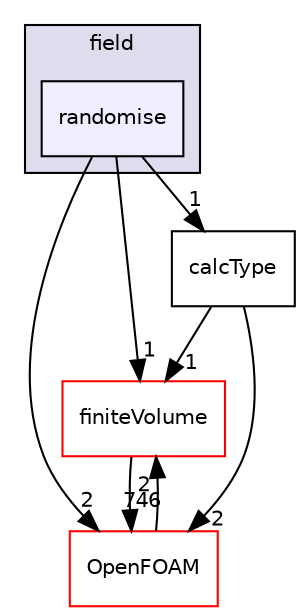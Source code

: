 digraph "src/postProcessing/foamCalcFunctions/field/randomise" {
  bgcolor=transparent;
  compound=true
  node [ fontsize="10", fontname="Helvetica"];
  edge [ labelfontsize="10", labelfontname="Helvetica"];
  subgraph clusterdir_bfcb018a42f8a829ae9e479a66188d55 {
    graph [ bgcolor="#ddddee", pencolor="black", label="field" fontname="Helvetica", fontsize="10", URL="dir_bfcb018a42f8a829ae9e479a66188d55.html"]
  dir_b3079051bd095a02590c3a0b5c976e09 [shape=box, label="randomise", style="filled", fillcolor="#eeeeff", pencolor="black", URL="dir_b3079051bd095a02590c3a0b5c976e09.html"];
  }
  dir_9bd15774b555cf7259a6fa18f99fe99b [shape=box label="finiteVolume" color="red" URL="dir_9bd15774b555cf7259a6fa18f99fe99b.html"];
  dir_c5473ff19b20e6ec4dfe5c310b3778a8 [shape=box label="OpenFOAM" color="red" URL="dir_c5473ff19b20e6ec4dfe5c310b3778a8.html"];
  dir_8cc17f8dfc78ec3c29315950341ce9ca [shape=box label="calcType" URL="dir_8cc17f8dfc78ec3c29315950341ce9ca.html"];
  dir_9bd15774b555cf7259a6fa18f99fe99b->dir_c5473ff19b20e6ec4dfe5c310b3778a8 [headlabel="746", labeldistance=1.5 headhref="dir_000898_001898.html"];
  dir_b3079051bd095a02590c3a0b5c976e09->dir_9bd15774b555cf7259a6fa18f99fe99b [headlabel="1", labeldistance=1.5 headhref="dir_002477_000898.html"];
  dir_b3079051bd095a02590c3a0b5c976e09->dir_c5473ff19b20e6ec4dfe5c310b3778a8 [headlabel="2", labeldistance=1.5 headhref="dir_002477_001898.html"];
  dir_b3079051bd095a02590c3a0b5c976e09->dir_8cc17f8dfc78ec3c29315950341ce9ca [headlabel="1", labeldistance=1.5 headhref="dir_002477_002466.html"];
  dir_c5473ff19b20e6ec4dfe5c310b3778a8->dir_9bd15774b555cf7259a6fa18f99fe99b [headlabel="2", labeldistance=1.5 headhref="dir_001898_000898.html"];
  dir_8cc17f8dfc78ec3c29315950341ce9ca->dir_9bd15774b555cf7259a6fa18f99fe99b [headlabel="1", labeldistance=1.5 headhref="dir_002466_000898.html"];
  dir_8cc17f8dfc78ec3c29315950341ce9ca->dir_c5473ff19b20e6ec4dfe5c310b3778a8 [headlabel="2", labeldistance=1.5 headhref="dir_002466_001898.html"];
}
